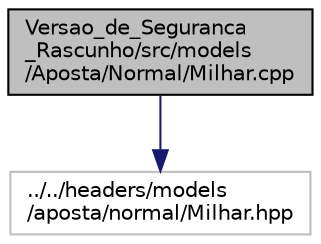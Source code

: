 digraph "Versao_de_Seguranca_Rascunho/src/models/Aposta/Normal/Milhar.cpp"
{
 // LATEX_PDF_SIZE
  edge [fontname="Helvetica",fontsize="10",labelfontname="Helvetica",labelfontsize="10"];
  node [fontname="Helvetica",fontsize="10",shape=record];
  Node1 [label="Versao_de_Seguranca\l_Rascunho/src/models\l/Aposta/Normal/Milhar.cpp",height=0.2,width=0.4,color="black", fillcolor="grey75", style="filled", fontcolor="black",tooltip=" "];
  Node1 -> Node2 [color="midnightblue",fontsize="10",style="solid",fontname="Helvetica"];
  Node2 [label="../../headers/models\l/aposta/normal/Milhar.hpp",height=0.2,width=0.4,color="grey75", fillcolor="white", style="filled",tooltip=" "];
}
